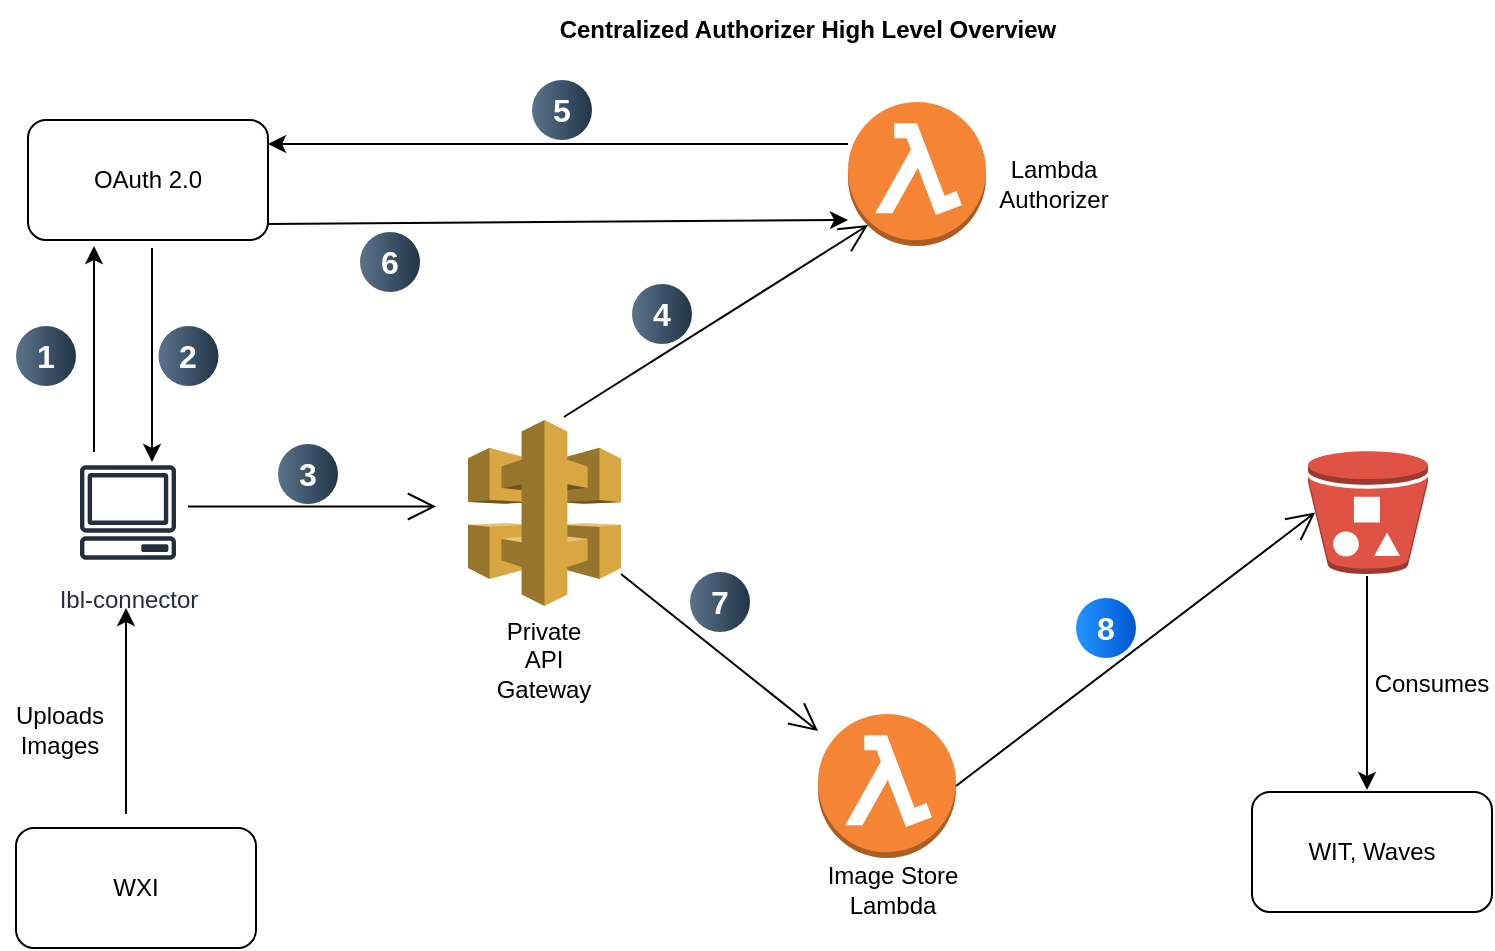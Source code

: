 <mxfile version="26.0.16">
  <diagram name="Page-1" id="f80A6QZ18gMu32bvnHT-">
    <mxGraphModel dx="794" dy="458" grid="1" gridSize="10" guides="1" tooltips="1" connect="1" arrows="1" fold="1" page="1" pageScale="1" pageWidth="850" pageHeight="1100" math="0" shadow="0">
      <root>
        <mxCell id="0" />
        <mxCell id="1" parent="0" />
        <mxCell id="QhTWb7Pbt5HctkMBt3LX-1" value="" style="outlineConnect=0;dashed=0;verticalLabelPosition=bottom;verticalAlign=top;align=center;html=1;shape=mxgraph.aws3.api_gateway;fillColor=#D9A741;gradientColor=none;" parent="1" vertex="1">
          <mxGeometry x="250" y="217" width="76.5" height="93" as="geometry" />
        </mxCell>
        <mxCell id="QhTWb7Pbt5HctkMBt3LX-2" value="" style="outlineConnect=0;dashed=0;verticalLabelPosition=bottom;verticalAlign=top;align=center;html=1;shape=mxgraph.aws3.lambda_function;fillColor=#F58534;gradientColor=none;" parent="1" vertex="1">
          <mxGeometry x="425" y="364" width="69" height="72" as="geometry" />
        </mxCell>
        <mxCell id="QhTWb7Pbt5HctkMBt3LX-3" value="" style="outlineConnect=0;dashed=0;verticalLabelPosition=bottom;verticalAlign=top;align=center;html=1;shape=mxgraph.aws3.lambda_function;fillColor=#F58534;gradientColor=none;" parent="1" vertex="1">
          <mxGeometry x="440" y="58" width="69" height="72" as="geometry" />
        </mxCell>
        <mxCell id="QhTWb7Pbt5HctkMBt3LX-4" value="" style="outlineConnect=0;dashed=0;verticalLabelPosition=bottom;verticalAlign=top;align=center;html=1;shape=mxgraph.aws3.bucket_with_objects;fillColor=#E05243;gradientColor=none;" parent="1" vertex="1">
          <mxGeometry x="670" y="232.5" width="60" height="61.5" as="geometry" />
        </mxCell>
        <mxCell id="QhTWb7Pbt5HctkMBt3LX-5" value="Ibl-connector" style="sketch=0;outlineConnect=0;fontColor=#232F3E;gradientColor=none;strokeColor=#232F3E;fillColor=#ffffff;dashed=0;verticalLabelPosition=bottom;verticalAlign=top;align=center;html=1;fontSize=12;fontStyle=0;aspect=fixed;shape=mxgraph.aws4.resourceIcon;resIcon=mxgraph.aws4.client;" parent="1" vertex="1">
          <mxGeometry x="50" y="233.25" width="60" height="60" as="geometry" />
        </mxCell>
        <mxCell id="QhTWb7Pbt5HctkMBt3LX-7" value="" style="endArrow=open;endFill=1;endSize=12;html=1;rounded=0;" parent="1" edge="1">
          <mxGeometry width="160" relative="1" as="geometry">
            <mxPoint x="110" y="260.25" as="sourcePoint" />
            <mxPoint x="234" y="260.25" as="targetPoint" />
          </mxGeometry>
        </mxCell>
        <mxCell id="QhTWb7Pbt5HctkMBt3LX-8" value="1" style="ellipse;whiteSpace=wrap;html=1;aspect=fixed;rotation=0;gradientColor=#223548;strokeColor=none;gradientDirection=east;fillColor=#5b738b;rounded=0;pointerEvents=0;fontFamily=Helvetica;fontSize=16;fontColor=#FFFFFF;spacingTop=4;spacingBottom=4;spacingLeft=4;spacingRight=4;points=[];fontStyle=1" parent="1" vertex="1">
          <mxGeometry x="24" y="170" width="30" height="30" as="geometry" />
        </mxCell>
        <mxCell id="QhTWb7Pbt5HctkMBt3LX-10" value="2" style="ellipse;whiteSpace=wrap;html=1;aspect=fixed;rotation=0;gradientColor=#223548;strokeColor=none;gradientDirection=east;fillColor=#5b738b;rounded=0;pointerEvents=0;fontFamily=Helvetica;fontSize=16;fontColor=#FFFFFF;spacingTop=4;spacingBottom=4;spacingLeft=4;spacingRight=4;points=[];fontStyle=1" parent="1" vertex="1">
          <mxGeometry x="95.25" y="170" width="30" height="30" as="geometry" />
        </mxCell>
        <mxCell id="QhTWb7Pbt5HctkMBt3LX-14" value="" style="endArrow=open;endFill=1;endSize=12;html=1;rounded=0;exitX=0.627;exitY=-0.016;exitDx=0;exitDy=0;exitPerimeter=0;entryX=0.145;entryY=0.855;entryDx=0;entryDy=0;entryPerimeter=0;" parent="1" source="QhTWb7Pbt5HctkMBt3LX-1" edge="1" target="QhTWb7Pbt5HctkMBt3LX-3">
          <mxGeometry width="160" relative="1" as="geometry">
            <mxPoint x="340" y="267" as="sourcePoint" />
            <mxPoint x="420" y="147" as="targetPoint" />
          </mxGeometry>
        </mxCell>
        <mxCell id="QhTWb7Pbt5HctkMBt3LX-16" value="" style="endArrow=open;endFill=1;endSize=12;html=1;rounded=0;" parent="1" source="QhTWb7Pbt5HctkMBt3LX-1" target="QhTWb7Pbt5HctkMBt3LX-2" edge="1">
          <mxGeometry width="160" relative="1" as="geometry">
            <mxPoint x="340" y="267" as="sourcePoint" />
            <mxPoint x="500" y="267" as="targetPoint" />
          </mxGeometry>
        </mxCell>
        <mxCell id="QhTWb7Pbt5HctkMBt3LX-17" value="" style="endArrow=open;endFill=1;endSize=12;html=1;rounded=0;exitX=1;exitY=0.5;exitDx=0;exitDy=0;exitPerimeter=0;entryX=0.06;entryY=0.5;entryDx=0;entryDy=0;entryPerimeter=0;" parent="1" source="QhTWb7Pbt5HctkMBt3LX-2" target="QhTWb7Pbt5HctkMBt3LX-4" edge="1">
          <mxGeometry width="160" relative="1" as="geometry">
            <mxPoint x="490" y="310" as="sourcePoint" />
            <mxPoint x="650" y="310" as="targetPoint" />
          </mxGeometry>
        </mxCell>
        <mxCell id="QhTWb7Pbt5HctkMBt3LX-18" value="Centralized Authorizer High Level Overview" style="text;html=1;align=center;verticalAlign=middle;whiteSpace=wrap;rounded=0;fontStyle=1" parent="1" vertex="1">
          <mxGeometry x="200" y="7" width="440" height="30" as="geometry" />
        </mxCell>
        <mxCell id="QhTWb7Pbt5HctkMBt3LX-19" value="Lambda Authorizer" style="text;html=1;align=center;verticalAlign=middle;whiteSpace=wrap;rounded=0;" parent="1" vertex="1">
          <mxGeometry x="513" y="84" width="60" height="30" as="geometry" />
        </mxCell>
        <mxCell id="QhTWb7Pbt5HctkMBt3LX-20" value="Image Store Lambda" style="text;html=1;align=center;verticalAlign=middle;whiteSpace=wrap;rounded=0;" parent="1" vertex="1">
          <mxGeometry x="426.5" y="437" width="70.5" height="30" as="geometry" />
        </mxCell>
        <mxCell id="QhTWb7Pbt5HctkMBt3LX-21" value="Private API Gateway" style="text;html=1;align=center;verticalAlign=middle;whiteSpace=wrap;rounded=0;" parent="1" vertex="1">
          <mxGeometry x="258.25" y="322" width="60" height="30" as="geometry" />
        </mxCell>
        <mxCell id="m8Cbewf-TGqWDKR0WGd0-1" value="OAuth 2.0" style="rounded=1;whiteSpace=wrap;html=1;" parent="1" vertex="1">
          <mxGeometry x="30" y="67" width="120" height="60" as="geometry" />
        </mxCell>
        <mxCell id="VWzhkSG2BYdEm0GwkyOt-1" value="" style="endArrow=classic;html=1;rounded=0;entryX=1;entryY=0.5;entryDx=0;entryDy=0;" edge="1" parent="1">
          <mxGeometry width="50" height="50" relative="1" as="geometry">
            <mxPoint x="440" y="79" as="sourcePoint" />
            <mxPoint x="150" y="79" as="targetPoint" />
          </mxGeometry>
        </mxCell>
        <mxCell id="VWzhkSG2BYdEm0GwkyOt-2" value="" style="endArrow=classic;html=1;rounded=0;" edge="1" parent="1">
          <mxGeometry width="50" height="50" relative="1" as="geometry">
            <mxPoint x="63" y="233" as="sourcePoint" />
            <mxPoint x="63" y="130" as="targetPoint" />
          </mxGeometry>
        </mxCell>
        <mxCell id="VWzhkSG2BYdEm0GwkyOt-3" value="" style="endArrow=classic;html=1;rounded=0;" edge="1" parent="1">
          <mxGeometry width="50" height="50" relative="1" as="geometry">
            <mxPoint x="92" y="131" as="sourcePoint" />
            <mxPoint x="92" y="238" as="targetPoint" />
          </mxGeometry>
        </mxCell>
        <mxCell id="VWzhkSG2BYdEm0GwkyOt-4" value="3" style="ellipse;whiteSpace=wrap;html=1;aspect=fixed;rotation=0;gradientColor=#223548;strokeColor=none;gradientDirection=east;fillColor=#5b738b;rounded=0;pointerEvents=0;fontFamily=Helvetica;fontSize=16;fontColor=#FFFFFF;spacingTop=4;spacingBottom=4;spacingLeft=4;spacingRight=4;points=[];fontStyle=1" vertex="1" parent="1">
          <mxGeometry x="155" y="229" width="30" height="30" as="geometry" />
        </mxCell>
        <mxCell id="VWzhkSG2BYdEm0GwkyOt-5" value="4" style="ellipse;whiteSpace=wrap;html=1;aspect=fixed;rotation=0;gradientColor=#223548;strokeColor=none;gradientDirection=east;fillColor=#5b738b;rounded=0;pointerEvents=0;fontFamily=Helvetica;fontSize=16;fontColor=#FFFFFF;spacingTop=4;spacingBottom=4;spacingLeft=4;spacingRight=4;points=[];fontStyle=1" vertex="1" parent="1">
          <mxGeometry x="332" y="149" width="30" height="30" as="geometry" />
        </mxCell>
        <mxCell id="VWzhkSG2BYdEm0GwkyOt-6" value="5" style="ellipse;whiteSpace=wrap;html=1;aspect=fixed;rotation=0;gradientColor=#223548;strokeColor=none;gradientDirection=east;fillColor=#5b738b;rounded=0;pointerEvents=0;fontFamily=Helvetica;fontSize=16;fontColor=#FFFFFF;spacingTop=4;spacingBottom=4;spacingLeft=4;spacingRight=4;points=[];fontStyle=1" vertex="1" parent="1">
          <mxGeometry x="282" y="47" width="30" height="30" as="geometry" />
        </mxCell>
        <mxCell id="VWzhkSG2BYdEm0GwkyOt-8" value="" style="endArrow=classic;html=1;rounded=0;exitX=1;exitY=0.75;exitDx=0;exitDy=0;" edge="1" parent="1">
          <mxGeometry width="50" height="50" relative="1" as="geometry">
            <mxPoint x="150" y="119" as="sourcePoint" />
            <mxPoint x="440" y="117" as="targetPoint" />
          </mxGeometry>
        </mxCell>
        <mxCell id="VWzhkSG2BYdEm0GwkyOt-9" value="6" style="ellipse;whiteSpace=wrap;html=1;aspect=fixed;rotation=0;gradientColor=#223548;strokeColor=none;gradientDirection=east;fillColor=#5b738b;rounded=0;pointerEvents=0;fontFamily=Helvetica;fontSize=16;fontColor=#FFFFFF;spacingTop=4;spacingBottom=4;spacingLeft=4;spacingRight=4;points=[];fontStyle=1" vertex="1" parent="1">
          <mxGeometry x="196" y="123" width="30" height="30" as="geometry" />
        </mxCell>
        <mxCell id="VWzhkSG2BYdEm0GwkyOt-10" value="7" style="ellipse;whiteSpace=wrap;html=1;aspect=fixed;rotation=0;gradientColor=#223548;strokeColor=none;gradientDirection=east;fillColor=#5b738b;rounded=0;pointerEvents=0;fontFamily=Helvetica;fontSize=16;fontColor=#FFFFFF;spacingTop=4;spacingBottom=4;spacingLeft=4;spacingRight=4;points=[];fontStyle=1" vertex="1" parent="1">
          <mxGeometry x="361" y="293" width="30" height="30" as="geometry" />
        </mxCell>
        <mxCell id="VWzhkSG2BYdEm0GwkyOt-11" value="8" style="ellipse;whiteSpace=wrap;html=1;aspect=fixed;rotation=0;gradientColor=#0057D2;strokeColor=none;gradientDirection=east;fillColor=#2395FF;rounded=0;pointerEvents=0;fontFamily=Helvetica;fontSize=16;fontColor=#FFFFFF;spacingTop=4;spacingBottom=4;spacingLeft=4;spacingRight=4;points=[];fontStyle=1" vertex="1" parent="1">
          <mxGeometry x="554" y="306" width="30" height="30" as="geometry" />
        </mxCell>
        <mxCell id="VWzhkSG2BYdEm0GwkyOt-13" value="" style="endArrow=classic;html=1;rounded=0;" edge="1" parent="1">
          <mxGeometry width="50" height="50" relative="1" as="geometry">
            <mxPoint x="79" y="414" as="sourcePoint" />
            <mxPoint x="79" y="311" as="targetPoint" />
          </mxGeometry>
        </mxCell>
        <mxCell id="VWzhkSG2BYdEm0GwkyOt-14" value="WXI" style="rounded=1;whiteSpace=wrap;html=1;" vertex="1" parent="1">
          <mxGeometry x="24" y="421" width="120" height="60" as="geometry" />
        </mxCell>
        <mxCell id="VWzhkSG2BYdEm0GwkyOt-15" value="WIT, Waves" style="rounded=1;whiteSpace=wrap;html=1;" vertex="1" parent="1">
          <mxGeometry x="642" y="403" width="120" height="60" as="geometry" />
        </mxCell>
        <mxCell id="VWzhkSG2BYdEm0GwkyOt-16" value="" style="endArrow=classic;html=1;rounded=0;" edge="1" parent="1">
          <mxGeometry width="50" height="50" relative="1" as="geometry">
            <mxPoint x="699.5" y="295" as="sourcePoint" />
            <mxPoint x="699.5" y="402" as="targetPoint" />
          </mxGeometry>
        </mxCell>
        <mxCell id="VWzhkSG2BYdEm0GwkyOt-17" value="Uploads Images" style="text;html=1;align=center;verticalAlign=middle;whiteSpace=wrap;rounded=0;" vertex="1" parent="1">
          <mxGeometry x="16" y="357" width="60" height="30" as="geometry" />
        </mxCell>
        <mxCell id="VWzhkSG2BYdEm0GwkyOt-18" value="Consumes" style="text;html=1;align=center;verticalAlign=middle;whiteSpace=wrap;rounded=0;" vertex="1" parent="1">
          <mxGeometry x="702" y="334" width="60" height="30" as="geometry" />
        </mxCell>
      </root>
    </mxGraphModel>
  </diagram>
</mxfile>
